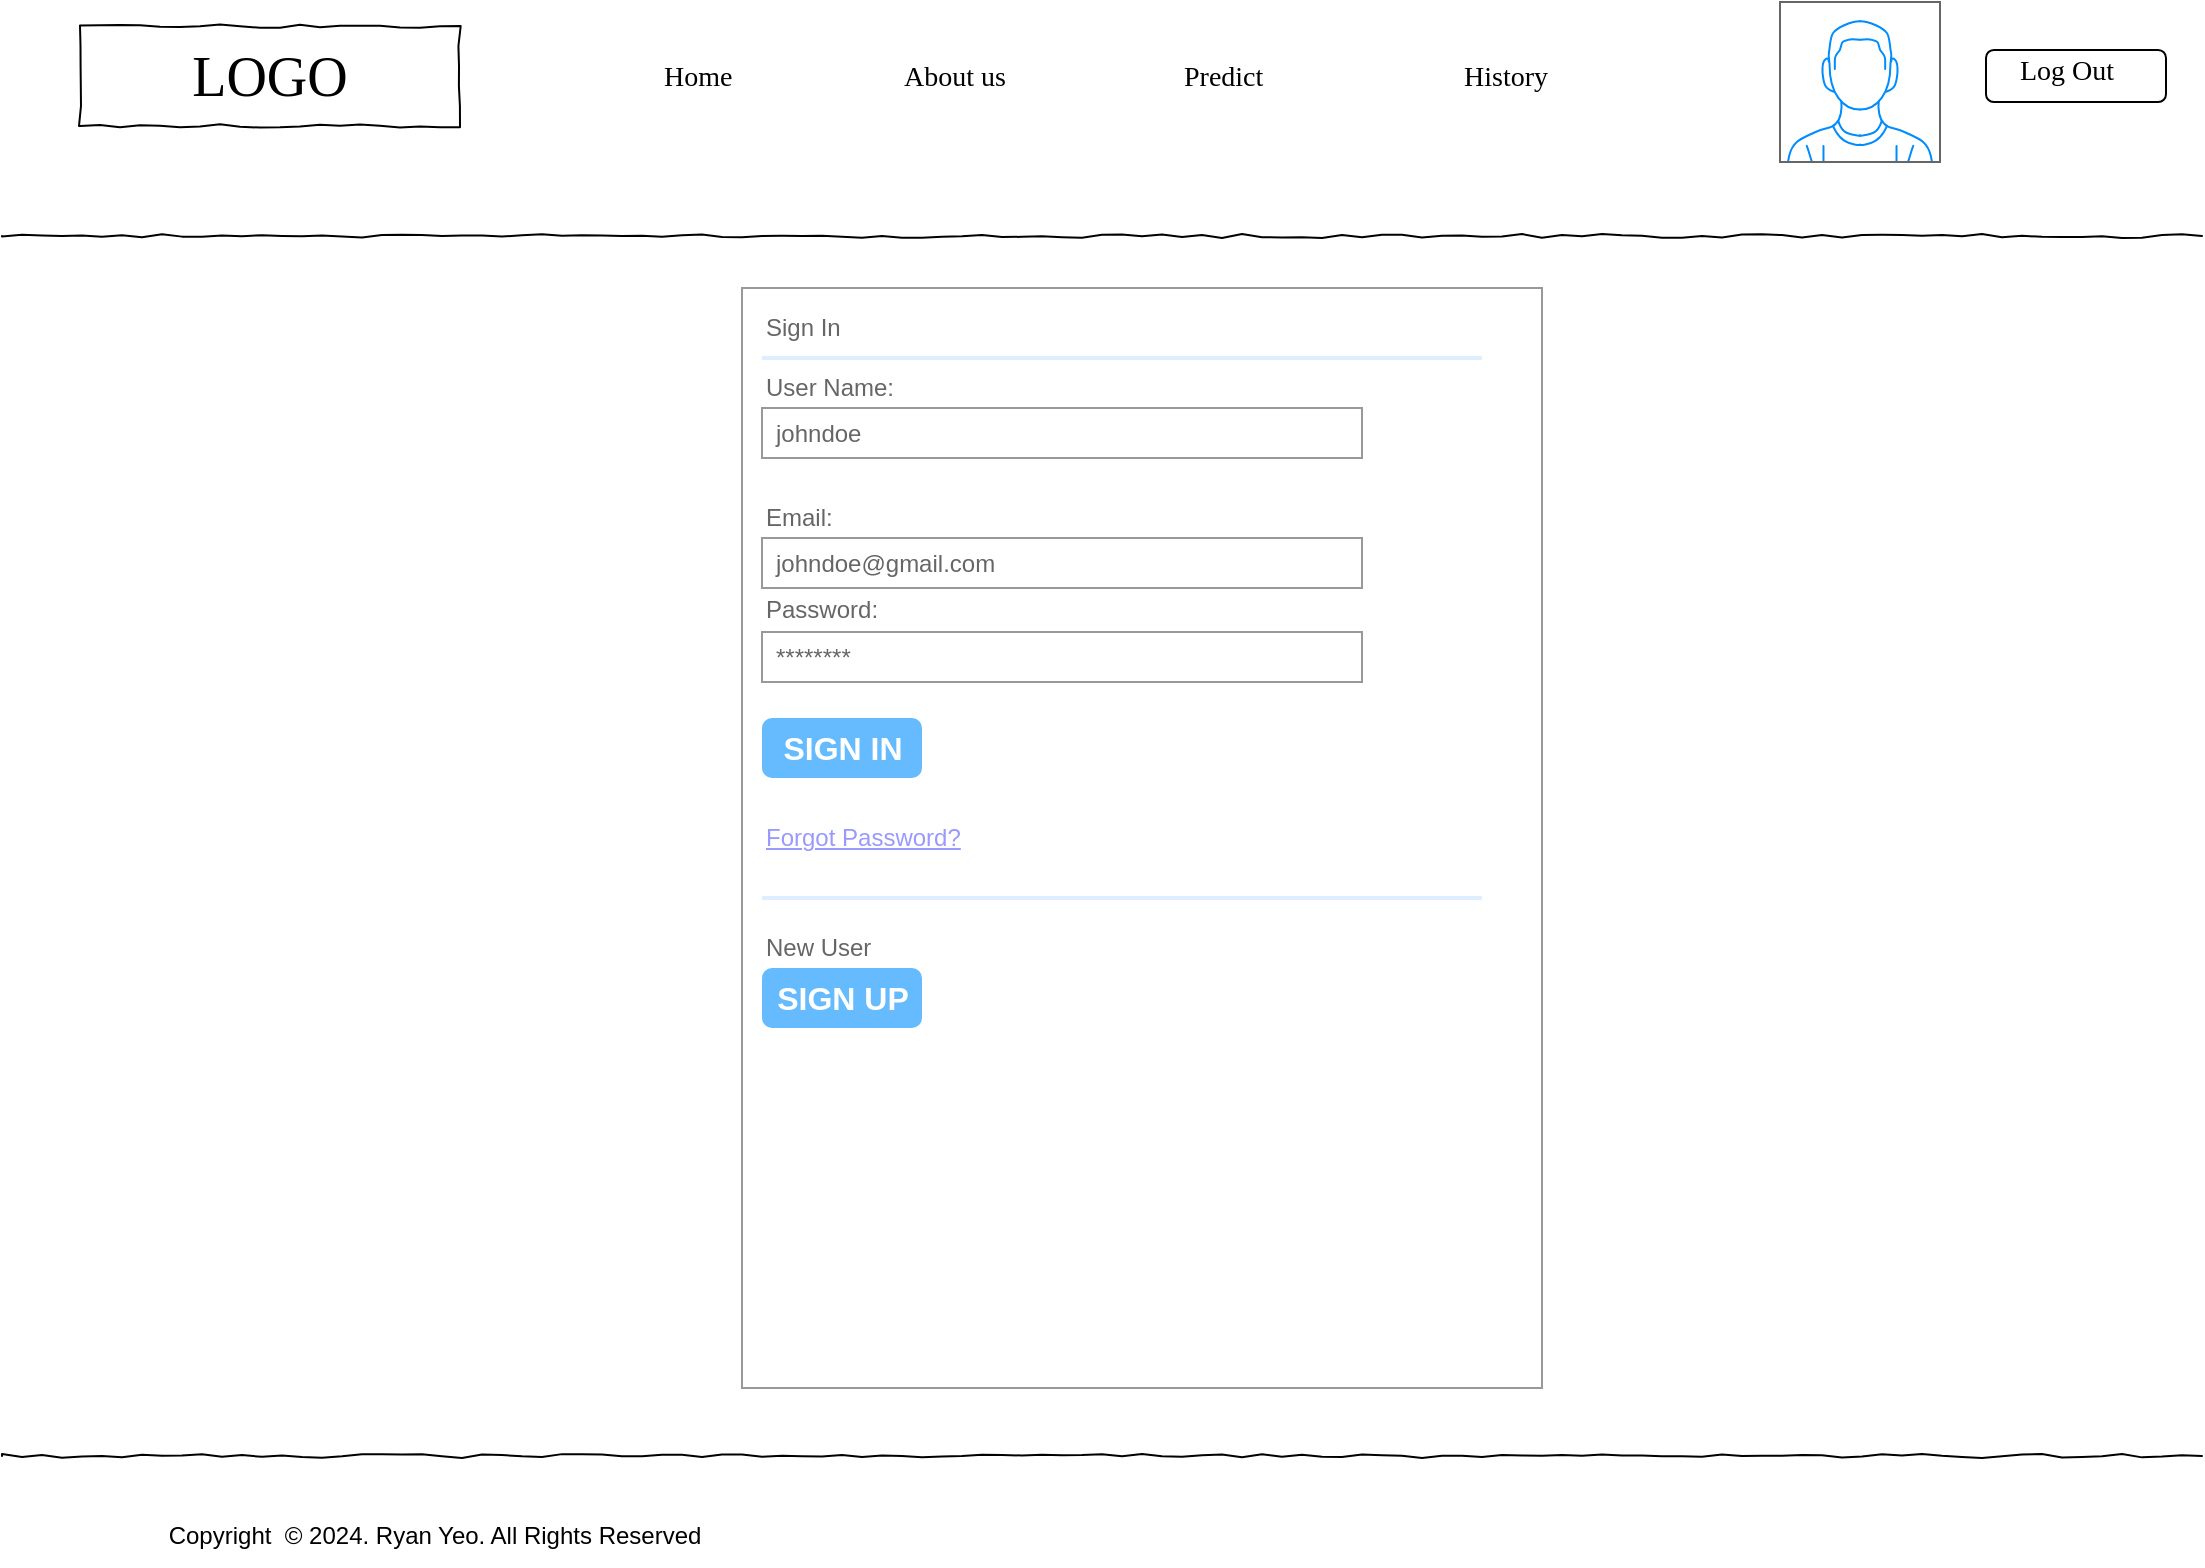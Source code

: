 <mxfile version="23.1.1" type="gitlab">
  <diagram name="Page-1" id="03018318-947c-dd8e-b7a3-06fadd420f32">
    <mxGraphModel dx="1434" dy="772" grid="1" gridSize="10" guides="1" tooltips="1" connect="1" arrows="1" fold="1" page="1" pageScale="1" pageWidth="1100" pageHeight="850" background="none" math="0" shadow="0">
      <root>
        <mxCell id="0" />
        <mxCell id="1" parent="0" />
        <mxCell id="ePt0e3m_u8kwxBbEOzoO-1" value="LOGO" style="whiteSpace=wrap;html=1;rounded=0;shadow=0;labelBackgroundColor=none;strokeWidth=1;fontFamily=Verdana;fontSize=28;align=center;comic=1;" vertex="1" parent="1">
          <mxGeometry x="39" y="52" width="190" height="50" as="geometry" />
        </mxCell>
        <mxCell id="ePt0e3m_u8kwxBbEOzoO-2" value="Home" style="text;html=1;points=[];align=left;verticalAlign=top;spacingTop=-4;fontSize=14;fontFamily=Verdana" vertex="1" parent="1">
          <mxGeometry x="329" y="67" width="60" height="20" as="geometry" />
        </mxCell>
        <mxCell id="ePt0e3m_u8kwxBbEOzoO-3" value="About us" style="text;html=1;points=[];align=left;verticalAlign=top;spacingTop=-4;fontSize=14;fontFamily=Verdana" vertex="1" parent="1">
          <mxGeometry x="449" y="67" width="60" height="20" as="geometry" />
        </mxCell>
        <mxCell id="ePt0e3m_u8kwxBbEOzoO-4" value="" style="line;strokeWidth=1;html=1;rounded=0;shadow=0;labelBackgroundColor=none;fillColor=none;fontFamily=Verdana;fontSize=14;fontColor=#000000;align=center;comic=1;" vertex="1" parent="1">
          <mxGeometry y="152" width="1100" height="10" as="geometry" />
        </mxCell>
        <mxCell id="ePt0e3m_u8kwxBbEOzoO-5" value="Predict" style="text;html=1;points=[];align=left;verticalAlign=top;spacingTop=-4;fontSize=14;fontFamily=Verdana" vertex="1" parent="1">
          <mxGeometry x="589" y="67" width="60" height="20" as="geometry" />
        </mxCell>
        <mxCell id="ePt0e3m_u8kwxBbEOzoO-6" value="History" style="text;html=1;points=[];align=left;verticalAlign=top;spacingTop=-4;fontSize=14;fontFamily=Verdana" vertex="1" parent="1">
          <mxGeometry x="729" y="67" width="60" height="20" as="geometry" />
        </mxCell>
        <mxCell id="ePt0e3m_u8kwxBbEOzoO-7" value="" style="verticalLabelPosition=bottom;shadow=0;dashed=0;align=center;html=1;verticalAlign=top;strokeWidth=1;shape=mxgraph.mockup.containers.userMale;strokeColor=#666666;strokeColor2=#008cff;" vertex="1" parent="1">
          <mxGeometry x="889" y="40" width="80" height="80" as="geometry" />
        </mxCell>
        <mxCell id="ePt0e3m_u8kwxBbEOzoO-8" value="" style="group" vertex="1" connectable="0" parent="1">
          <mxGeometry x="992" y="64" width="90" height="26" as="geometry" />
        </mxCell>
        <mxCell id="ePt0e3m_u8kwxBbEOzoO-9" value="" style="rounded=1;whiteSpace=wrap;html=1;" vertex="1" parent="ePt0e3m_u8kwxBbEOzoO-8">
          <mxGeometry width="90" height="26" as="geometry" />
        </mxCell>
        <mxCell id="ePt0e3m_u8kwxBbEOzoO-10" value="Log Out" style="text;html=1;points=[];align=left;verticalAlign=top;spacingTop=-4;fontSize=14;fontFamily=Verdana" vertex="1" parent="ePt0e3m_u8kwxBbEOzoO-8">
          <mxGeometry x="15" width="60" height="20" as="geometry" />
        </mxCell>
        <mxCell id="ePt0e3m_u8kwxBbEOzoO-11" value="" style="line;strokeWidth=1;html=1;rounded=0;shadow=0;labelBackgroundColor=none;fillColor=none;fontFamily=Verdana;fontSize=14;fontColor=#000000;align=center;comic=1;" vertex="1" parent="1">
          <mxGeometry y="762" width="1100" height="10" as="geometry" />
        </mxCell>
        <mxCell id="ePt0e3m_u8kwxBbEOzoO-12" value="Copyright&amp;nbsp;&amp;nbsp;© 2024. Ryan Yeo. All Rights Reserved" style="text;html=1;align=center;verticalAlign=middle;resizable=0;points=[];autosize=1;strokeColor=none;fillColor=none;" vertex="1" parent="1">
          <mxGeometry x="71" y="792" width="290" height="30" as="geometry" />
        </mxCell>
        <mxCell id="ePt0e3m_u8kwxBbEOzoO-13" value="" style="strokeWidth=1;shadow=0;dashed=0;align=center;html=1;shape=mxgraph.mockup.forms.rrect;rSize=0;strokeColor=#999999;fillColor=#ffffff;" vertex="1" parent="1">
          <mxGeometry x="370" y="183" width="400" height="550" as="geometry" />
        </mxCell>
        <mxCell id="ePt0e3m_u8kwxBbEOzoO-14" value="Sign In" style="strokeWidth=1;shadow=0;dashed=0;align=center;html=1;shape=mxgraph.mockup.forms.anchor;fontSize=12;fontColor=#666666;align=left;resizeWidth=1;spacingLeft=0;" vertex="1" parent="ePt0e3m_u8kwxBbEOzoO-13">
          <mxGeometry width="200.0" height="20" relative="1" as="geometry">
            <mxPoint x="10" y="10" as="offset" />
          </mxGeometry>
        </mxCell>
        <mxCell id="ePt0e3m_u8kwxBbEOzoO-15" value="" style="shape=line;strokeColor=#ddeeff;strokeWidth=2;html=1;resizeWidth=1;" vertex="1" parent="ePt0e3m_u8kwxBbEOzoO-13">
          <mxGeometry width="360.0" height="10" relative="1" as="geometry">
            <mxPoint x="10" y="30" as="offset" />
          </mxGeometry>
        </mxCell>
        <mxCell id="ePt0e3m_u8kwxBbEOzoO-16" value="User Name:" style="strokeWidth=1;shadow=0;dashed=0;align=center;html=1;shape=mxgraph.mockup.forms.anchor;fontSize=12;fontColor=#666666;align=left;resizeWidth=1;spacingLeft=0;" vertex="1" parent="ePt0e3m_u8kwxBbEOzoO-13">
          <mxGeometry width="200.0" height="20" relative="1" as="geometry">
            <mxPoint x="10" y="40" as="offset" />
          </mxGeometry>
        </mxCell>
        <mxCell id="ePt0e3m_u8kwxBbEOzoO-17" value="johndoe" style="strokeWidth=1;shadow=0;dashed=0;align=center;html=1;shape=mxgraph.mockup.forms.rrect;rSize=0;strokeColor=#999999;fontColor=#666666;align=left;spacingLeft=5;resizeWidth=1;" vertex="1" parent="ePt0e3m_u8kwxBbEOzoO-13">
          <mxGeometry width="300" height="25" relative="1" as="geometry">
            <mxPoint x="10" y="60" as="offset" />
          </mxGeometry>
        </mxCell>
        <mxCell id="ePt0e3m_u8kwxBbEOzoO-18" value="Password:" style="strokeWidth=1;shadow=0;dashed=0;align=center;html=1;shape=mxgraph.mockup.forms.anchor;fontSize=12;fontColor=#666666;align=left;resizeWidth=1;spacingLeft=0;" vertex="1" parent="ePt0e3m_u8kwxBbEOzoO-13">
          <mxGeometry width="200.0" height="20" relative="1" as="geometry">
            <mxPoint x="10" y="151" as="offset" />
          </mxGeometry>
        </mxCell>
        <mxCell id="ePt0e3m_u8kwxBbEOzoO-19" value="********" style="strokeWidth=1;shadow=0;dashed=0;align=center;html=1;shape=mxgraph.mockup.forms.rrect;rSize=0;strokeColor=#999999;fontColor=#666666;align=left;spacingLeft=5;resizeWidth=1;" vertex="1" parent="ePt0e3m_u8kwxBbEOzoO-13">
          <mxGeometry width="300" height="25" relative="1" as="geometry">
            <mxPoint x="10" y="172" as="offset" />
          </mxGeometry>
        </mxCell>
        <mxCell id="ePt0e3m_u8kwxBbEOzoO-20" value="SIGN IN" style="strokeWidth=1;shadow=0;dashed=0;align=center;html=1;shape=mxgraph.mockup.forms.rrect;rSize=5;strokeColor=none;fontColor=#ffffff;fillColor=#66bbff;fontSize=16;fontStyle=1;" vertex="1" parent="ePt0e3m_u8kwxBbEOzoO-13">
          <mxGeometry y="1" width="80" height="30" relative="1" as="geometry">
            <mxPoint x="10" y="-335" as="offset" />
          </mxGeometry>
        </mxCell>
        <mxCell id="ePt0e3m_u8kwxBbEOzoO-21" value="Forgot Password?" style="strokeWidth=1;shadow=0;dashed=0;align=center;html=1;shape=mxgraph.mockup.forms.anchor;fontSize=12;fontColor=#9999ff;align=left;spacingLeft=0;fontStyle=4;resizeWidth=1;" vertex="1" parent="ePt0e3m_u8kwxBbEOzoO-13">
          <mxGeometry y="1" width="300" height="20" relative="1" as="geometry">
            <mxPoint x="10" y="-285" as="offset" />
          </mxGeometry>
        </mxCell>
        <mxCell id="ePt0e3m_u8kwxBbEOzoO-22" value="" style="shape=line;strokeColor=#ddeeff;strokeWidth=2;html=1;resizeWidth=1;" vertex="1" parent="ePt0e3m_u8kwxBbEOzoO-13">
          <mxGeometry y="1" width="360.0" height="10" relative="1" as="geometry">
            <mxPoint x="10" y="-250" as="offset" />
          </mxGeometry>
        </mxCell>
        <mxCell id="ePt0e3m_u8kwxBbEOzoO-23" value="New User" style="strokeWidth=1;shadow=0;dashed=0;align=center;html=1;shape=mxgraph.mockup.forms.anchor;fontSize=12;fontColor=#666666;align=left;spacingLeft=0;resizeWidth=1;" vertex="1" parent="ePt0e3m_u8kwxBbEOzoO-13">
          <mxGeometry y="1" width="300" height="20" relative="1" as="geometry">
            <mxPoint x="10" y="-230" as="offset" />
          </mxGeometry>
        </mxCell>
        <mxCell id="ePt0e3m_u8kwxBbEOzoO-24" value="SIGN UP" style="strokeWidth=1;shadow=0;dashed=0;align=center;html=1;shape=mxgraph.mockup.forms.rrect;rSize=5;strokeColor=none;fontColor=#ffffff;fillColor=#66bbff;fontSize=16;fontStyle=1;" vertex="1" parent="ePt0e3m_u8kwxBbEOzoO-13">
          <mxGeometry y="1" width="80" height="30" relative="1" as="geometry">
            <mxPoint x="10" y="-210" as="offset" />
          </mxGeometry>
        </mxCell>
        <mxCell id="ePt0e3m_u8kwxBbEOzoO-25" value="Email:" style="strokeWidth=1;shadow=0;dashed=0;align=center;html=1;shape=mxgraph.mockup.forms.anchor;fontSize=12;fontColor=#666666;align=left;resizeWidth=1;spacingLeft=0;" vertex="1" parent="1">
          <mxGeometry x="380.0" y="288" width="200.0" height="20" as="geometry" />
        </mxCell>
        <mxCell id="ePt0e3m_u8kwxBbEOzoO-26" value="johndoe@gmail.com" style="strokeWidth=1;shadow=0;dashed=0;align=center;html=1;shape=mxgraph.mockup.forms.rrect;rSize=0;strokeColor=#999999;fontColor=#666666;align=left;spacingLeft=5;resizeWidth=1;" vertex="1" parent="1">
          <mxGeometry x="380.0" y="308" width="300" height="25" as="geometry" />
        </mxCell>
      </root>
    </mxGraphModel>
  </diagram>
</mxfile>
